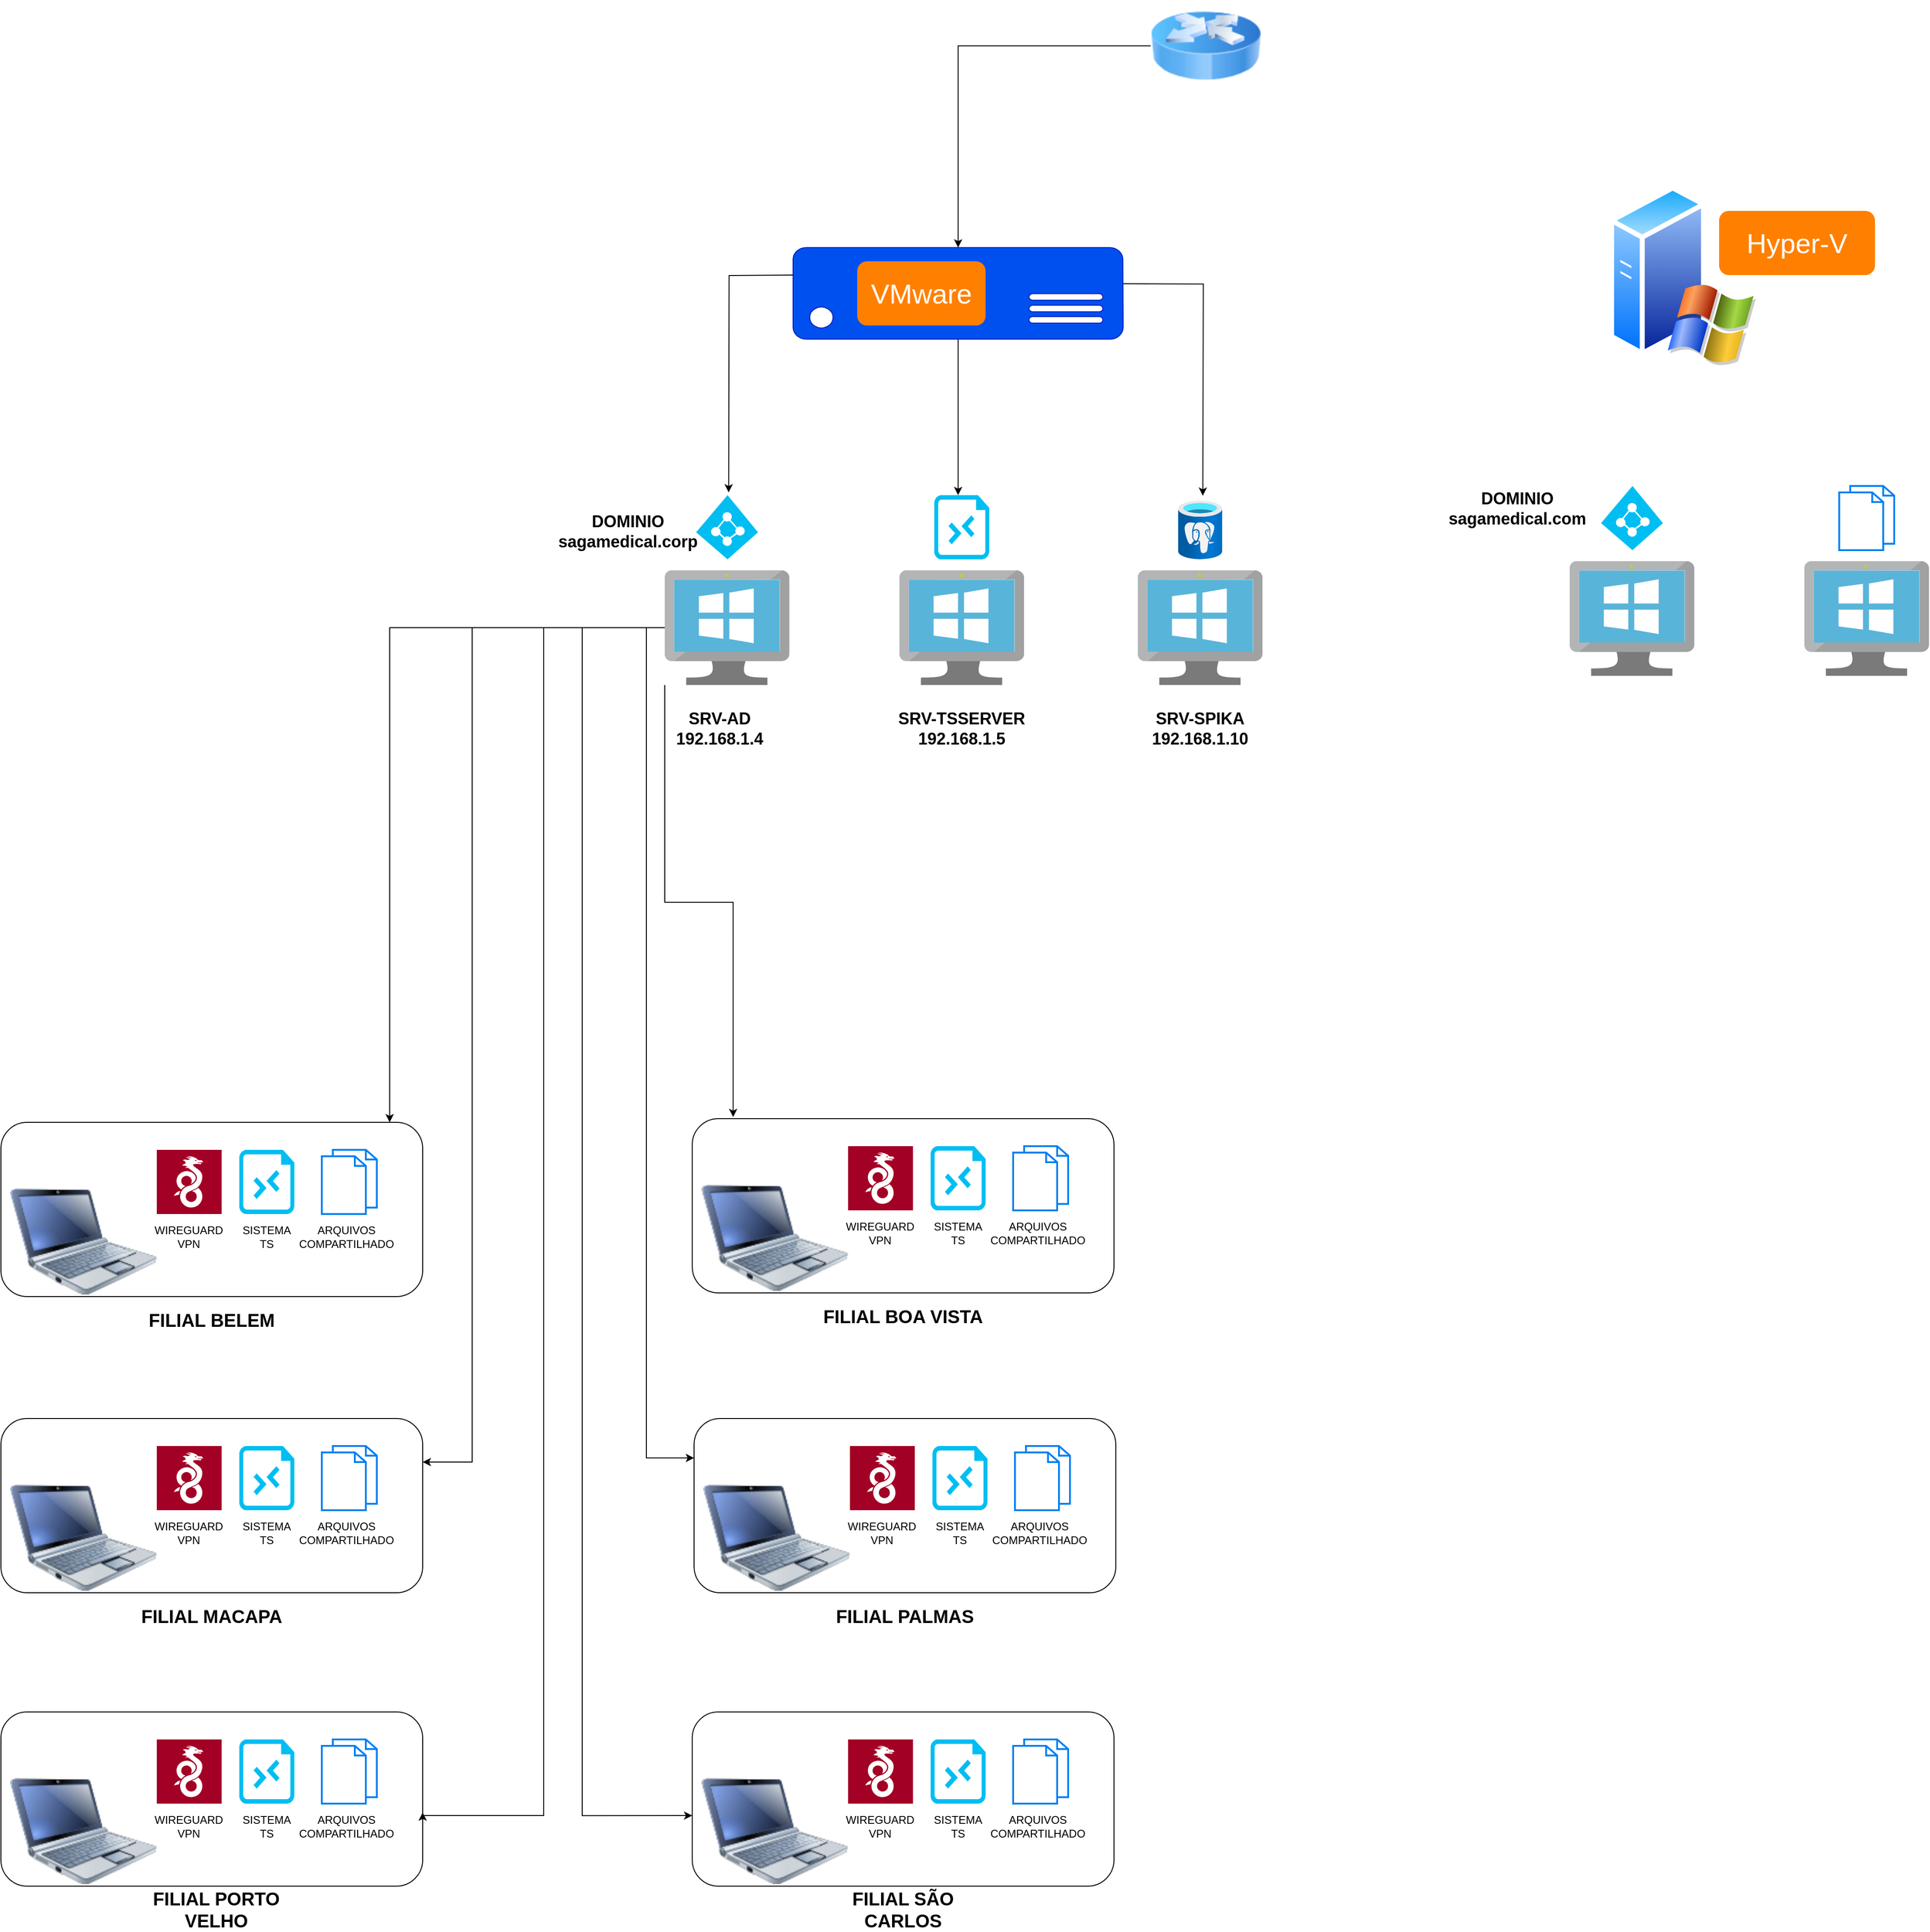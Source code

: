 <mxfile version="26.1.0">
  <diagram name="Página-1" id="3tcIQxDM0alBX7cr8j0G">
    <mxGraphModel dx="4522" dy="1488" grid="1" gridSize="10" guides="1" tooltips="1" connect="1" arrows="1" fold="1" page="1" pageScale="1" pageWidth="827" pageHeight="1169" math="0" shadow="0">
      <root>
        <mxCell id="0" />
        <mxCell id="1" parent="0" />
        <mxCell id="NcCGQC2xSOGMmhSv-ju0-1" value="" style="image;html=1;image=img/lib/clip_art/networking/Router_Icon_128x128.png" vertex="1" parent="1">
          <mxGeometry x="370" y="20" width="120" height="100" as="geometry" />
        </mxCell>
        <mxCell id="NcCGQC2xSOGMmhSv-ju0-30" style="edgeStyle=orthogonalEdgeStyle;rounded=0;orthogonalLoop=1;jettySize=auto;html=1;" edge="1" parent="1" source="NcCGQC2xSOGMmhSv-ju0-2" target="NcCGQC2xSOGMmhSv-ju0-16">
          <mxGeometry relative="1" as="geometry">
            <Array as="points">
              <mxPoint x="160" y="510" />
              <mxPoint x="160" y="510" />
            </Array>
          </mxGeometry>
        </mxCell>
        <mxCell id="NcCGQC2xSOGMmhSv-ju0-2" value="" style="verticalLabelPosition=bottom;html=1;verticalAlign=top;align=center;strokeColor=#001DBC;fillColor=#0050ef;shape=mxgraph.azure.server;fontColor=#ffffff;" vertex="1" parent="1">
          <mxGeometry x="-20" y="290" width="360" height="100" as="geometry" />
        </mxCell>
        <mxCell id="NcCGQC2xSOGMmhSv-ju0-3" value="" style="image;aspect=fixed;perimeter=ellipsePerimeter;html=1;align=center;shadow=0;dashed=0;spacingTop=3;image=img/lib/active_directory/windows_server_2.svg;" vertex="1" parent="1">
          <mxGeometry x="870" y="220" width="160" height="200" as="geometry" />
        </mxCell>
        <mxCell id="NcCGQC2xSOGMmhSv-ju0-4" value="" style="rounded=1;whiteSpace=wrap;html=1;fillColor=#FF8000;strokeColor=none;" vertex="1" parent="1">
          <mxGeometry x="50" y="305" width="140" height="70" as="geometry" />
        </mxCell>
        <mxCell id="NcCGQC2xSOGMmhSv-ju0-5" value="VMware" style="text;html=1;align=center;verticalAlign=middle;whiteSpace=wrap;rounded=0;fontSize=30;fontColor=#FFFFFF;" vertex="1" parent="1">
          <mxGeometry x="90" y="325" width="60" height="30" as="geometry" />
        </mxCell>
        <mxCell id="NcCGQC2xSOGMmhSv-ju0-9" value="" style="rounded=1;whiteSpace=wrap;html=1;fillColor=#FF8000;strokeColor=none;" vertex="1" parent="1">
          <mxGeometry x="990" y="250" width="170" height="70" as="geometry" />
        </mxCell>
        <mxCell id="NcCGQC2xSOGMmhSv-ju0-10" value="Hyper-V" style="text;html=1;align=center;verticalAlign=middle;whiteSpace=wrap;rounded=0;fontSize=30;fontColor=#FFFFFF;" vertex="1" parent="1">
          <mxGeometry x="1010" y="270" width="130" height="30" as="geometry" />
        </mxCell>
        <mxCell id="NcCGQC2xSOGMmhSv-ju0-22" value="" style="group" vertex="1" connectable="0" parent="1">
          <mxGeometry x="-160" y="560" width="135.96" height="207.08" as="geometry" />
        </mxCell>
        <mxCell id="NcCGQC2xSOGMmhSv-ju0-6" value="" style="image;sketch=0;aspect=fixed;html=1;points=[];align=center;fontSize=12;image=img/lib/mscae/VirtualMachineWindows.svg;" vertex="1" parent="NcCGQC2xSOGMmhSv-ju0-22">
          <mxGeometry y="82" width="135.96" height="125.08" as="geometry" />
        </mxCell>
        <mxCell id="NcCGQC2xSOGMmhSv-ju0-13" value="" style="verticalLabelPosition=bottom;html=1;verticalAlign=top;align=center;strokeColor=none;fillColor=#00BEF2;shape=mxgraph.azure.azure_active_directory;" vertex="1" parent="NcCGQC2xSOGMmhSv-ju0-22">
          <mxGeometry x="34.23" width="67.5" height="70" as="geometry" />
        </mxCell>
        <mxCell id="NcCGQC2xSOGMmhSv-ju0-23" value="" style="group" vertex="1" connectable="0" parent="1">
          <mxGeometry x="96" y="560" width="135.96" height="207.08" as="geometry" />
        </mxCell>
        <mxCell id="NcCGQC2xSOGMmhSv-ju0-16" value="" style="verticalLabelPosition=bottom;html=1;verticalAlign=top;align=center;strokeColor=none;fillColor=#00BEF2;shape=mxgraph.azure.rdp_remoting_file;pointerEvents=1;" vertex="1" parent="NcCGQC2xSOGMmhSv-ju0-23">
          <mxGeometry x="37.98" width="60" height="70" as="geometry" />
        </mxCell>
        <mxCell id="NcCGQC2xSOGMmhSv-ju0-19" value="" style="image;sketch=0;aspect=fixed;html=1;points=[];align=center;fontSize=12;image=img/lib/mscae/VirtualMachineWindows.svg;" vertex="1" parent="NcCGQC2xSOGMmhSv-ju0-23">
          <mxGeometry y="82" width="135.96" height="125.08" as="geometry" />
        </mxCell>
        <mxCell id="NcCGQC2xSOGMmhSv-ju0-24" value="" style="group" vertex="1" connectable="0" parent="1">
          <mxGeometry x="356" y="566" width="135.96" height="201.08" as="geometry" />
        </mxCell>
        <mxCell id="NcCGQC2xSOGMmhSv-ju0-17" value="" style="image;aspect=fixed;html=1;points=[];align=center;fontSize=12;image=img/lib/azure2/databases/Azure_Database_PostgreSQL_Server.svg;" vertex="1" parent="NcCGQC2xSOGMmhSv-ju0-24">
          <mxGeometry x="43.98" width="48" height="64" as="geometry" />
        </mxCell>
        <mxCell id="NcCGQC2xSOGMmhSv-ju0-20" value="" style="image;sketch=0;aspect=fixed;html=1;points=[];align=center;fontSize=12;image=img/lib/mscae/VirtualMachineWindows.svg;" vertex="1" parent="NcCGQC2xSOGMmhSv-ju0-24">
          <mxGeometry y="76" width="135.96" height="125.08" as="geometry" />
        </mxCell>
        <mxCell id="NcCGQC2xSOGMmhSv-ju0-28" style="edgeStyle=orthogonalEdgeStyle;rounded=0;orthogonalLoop=1;jettySize=auto;html=1;entryX=0.5;entryY=0;entryDx=0;entryDy=0;entryPerimeter=0;" edge="1" parent="1" source="NcCGQC2xSOGMmhSv-ju0-1" target="NcCGQC2xSOGMmhSv-ju0-2">
          <mxGeometry relative="1" as="geometry" />
        </mxCell>
        <mxCell id="NcCGQC2xSOGMmhSv-ju0-29" style="edgeStyle=orthogonalEdgeStyle;rounded=0;orthogonalLoop=1;jettySize=auto;html=1;entryX=0.526;entryY=0.243;entryDx=0;entryDy=0;entryPerimeter=0;" edge="1" parent="1">
          <mxGeometry relative="1" as="geometry">
            <mxPoint x="-20" y="320" as="sourcePoint" />
            <mxPoint x="-90.265" y="557.01" as="targetPoint" />
          </mxGeometry>
        </mxCell>
        <mxCell id="NcCGQC2xSOGMmhSv-ju0-31" style="edgeStyle=orthogonalEdgeStyle;rounded=0;orthogonalLoop=1;jettySize=auto;html=1;entryX=0.56;entryY=0.083;entryDx=0;entryDy=0;entryPerimeter=0;" edge="1" parent="1">
          <mxGeometry relative="1" as="geometry">
            <mxPoint x="340" y="329.34" as="sourcePoint" />
            <mxPoint x="426.86" y="560.652" as="targetPoint" />
          </mxGeometry>
        </mxCell>
        <mxCell id="NcCGQC2xSOGMmhSv-ju0-34" value="" style="group" vertex="1" connectable="0" parent="1">
          <mxGeometry x="827" y="550" width="135.96" height="207.08" as="geometry" />
        </mxCell>
        <mxCell id="NcCGQC2xSOGMmhSv-ju0-35" value="" style="image;sketch=0;aspect=fixed;html=1;points=[];align=center;fontSize=12;image=img/lib/mscae/VirtualMachineWindows.svg;" vertex="1" parent="NcCGQC2xSOGMmhSv-ju0-34">
          <mxGeometry y="82" width="135.96" height="125.08" as="geometry" />
        </mxCell>
        <mxCell id="NcCGQC2xSOGMmhSv-ju0-36" value="" style="verticalLabelPosition=bottom;html=1;verticalAlign=top;align=center;strokeColor=none;fillColor=#00BEF2;shape=mxgraph.azure.azure_active_directory;" vertex="1" parent="NcCGQC2xSOGMmhSv-ju0-34">
          <mxGeometry x="34.23" width="67.5" height="70" as="geometry" />
        </mxCell>
        <mxCell id="NcCGQC2xSOGMmhSv-ju0-39" value="" style="image;sketch=0;aspect=fixed;html=1;points=[];align=center;fontSize=12;image=img/lib/mscae/VirtualMachineWindows.svg;" vertex="1" parent="1">
          <mxGeometry x="1083" y="632" width="135.96" height="125.08" as="geometry" />
        </mxCell>
        <mxCell id="NcCGQC2xSOGMmhSv-ju0-40" value="" style="html=1;verticalLabelPosition=bottom;align=center;labelBackgroundColor=#ffffff;verticalAlign=top;strokeWidth=2;strokeColor=#0080F0;shadow=0;dashed=0;shape=mxgraph.ios7.icons.documents;" vertex="1" parent="1">
          <mxGeometry x="1120.98" y="550" width="60" height="70" as="geometry" />
        </mxCell>
        <mxCell id="NcCGQC2xSOGMmhSv-ju0-45" value="" style="group" vertex="1" connectable="0" parent="1">
          <mxGeometry x="-884" y="1244" width="460" height="230" as="geometry" />
        </mxCell>
        <mxCell id="NcCGQC2xSOGMmhSv-ju0-32" value="" style="rounded=1;whiteSpace=wrap;html=1;" vertex="1" parent="NcCGQC2xSOGMmhSv-ju0-45">
          <mxGeometry width="460" height="190" as="geometry" />
        </mxCell>
        <mxCell id="NcCGQC2xSOGMmhSv-ju0-21" value="" style="verticalLabelPosition=bottom;html=1;verticalAlign=top;align=center;strokeColor=none;fillColor=#00BEF2;shape=mxgraph.azure.rdp_remoting_file;pointerEvents=1;" vertex="1" parent="NcCGQC2xSOGMmhSv-ju0-45">
          <mxGeometry x="260" y="30" width="60" height="70" as="geometry" />
        </mxCell>
        <mxCell id="NcCGQC2xSOGMmhSv-ju0-18" value="" style="image;html=1;image=img/lib/clip_art/computers/Netbook_128x128.png" vertex="1" parent="NcCGQC2xSOGMmhSv-ju0-45">
          <mxGeometry x="10" y="40" width="160" height="180" as="geometry" />
        </mxCell>
        <mxCell id="NcCGQC2xSOGMmhSv-ju0-15" value="" style="sketch=0;pointerEvents=1;shadow=0;dashed=0;html=1;strokeColor=#6F0000;fillColor=#a20025;labelPosition=center;verticalLabelPosition=bottom;verticalAlign=top;align=center;outlineConnect=0;shape=mxgraph.veeam2.wireguard;fontColor=#ffffff;" vertex="1" parent="NcCGQC2xSOGMmhSv-ju0-45">
          <mxGeometry x="170" y="30" width="70.75" height="70" as="geometry" />
        </mxCell>
        <mxCell id="NcCGQC2xSOGMmhSv-ju0-33" value="" style="html=1;verticalLabelPosition=bottom;align=center;labelBackgroundColor=#ffffff;verticalAlign=top;strokeWidth=2;strokeColor=#0080F0;shadow=0;dashed=0;shape=mxgraph.ios7.icons.documents;" vertex="1" parent="NcCGQC2xSOGMmhSv-ju0-45">
          <mxGeometry x="350" y="30" width="60" height="70" as="geometry" />
        </mxCell>
        <mxCell id="NcCGQC2xSOGMmhSv-ju0-41" value="WIREGUARD&lt;div&gt;VPN&lt;/div&gt;" style="text;html=1;align=center;verticalAlign=middle;whiteSpace=wrap;rounded=0;" vertex="1" parent="NcCGQC2xSOGMmhSv-ju0-45">
          <mxGeometry x="175.37" y="110" width="60" height="30" as="geometry" />
        </mxCell>
        <mxCell id="NcCGQC2xSOGMmhSv-ju0-42" value="SISTEMA&lt;div&gt;TS&lt;/div&gt;" style="text;html=1;align=center;verticalAlign=middle;whiteSpace=wrap;rounded=0;" vertex="1" parent="NcCGQC2xSOGMmhSv-ju0-45">
          <mxGeometry x="260" y="110" width="60" height="30" as="geometry" />
        </mxCell>
        <mxCell id="NcCGQC2xSOGMmhSv-ju0-43" value="ARQUIVOS&lt;div&gt;COMPARTILHADO&lt;/div&gt;" style="text;html=1;align=center;verticalAlign=middle;whiteSpace=wrap;rounded=0;" vertex="1" parent="NcCGQC2xSOGMmhSv-ju0-45">
          <mxGeometry x="347" y="110" width="60" height="30" as="geometry" />
        </mxCell>
        <mxCell id="NcCGQC2xSOGMmhSv-ju0-44" value="FILIAL BELEM" style="text;html=1;align=center;verticalAlign=middle;whiteSpace=wrap;rounded=0;fontSize=20;fontStyle=1" vertex="1" parent="NcCGQC2xSOGMmhSv-ju0-45">
          <mxGeometry x="130" y="200" width="200" height="30" as="geometry" />
        </mxCell>
        <mxCell id="NcCGQC2xSOGMmhSv-ju0-46" value="" style="group" vertex="1" connectable="0" parent="1">
          <mxGeometry x="-130" y="1240" width="460" height="230" as="geometry" />
        </mxCell>
        <mxCell id="NcCGQC2xSOGMmhSv-ju0-47" value="" style="rounded=1;whiteSpace=wrap;html=1;" vertex="1" parent="NcCGQC2xSOGMmhSv-ju0-46">
          <mxGeometry width="460" height="190" as="geometry" />
        </mxCell>
        <mxCell id="NcCGQC2xSOGMmhSv-ju0-48" value="" style="verticalLabelPosition=bottom;html=1;verticalAlign=top;align=center;strokeColor=none;fillColor=#00BEF2;shape=mxgraph.azure.rdp_remoting_file;pointerEvents=1;" vertex="1" parent="NcCGQC2xSOGMmhSv-ju0-46">
          <mxGeometry x="260" y="30" width="60" height="70" as="geometry" />
        </mxCell>
        <mxCell id="NcCGQC2xSOGMmhSv-ju0-49" value="" style="image;html=1;image=img/lib/clip_art/computers/Netbook_128x128.png" vertex="1" parent="NcCGQC2xSOGMmhSv-ju0-46">
          <mxGeometry x="10" y="40" width="160" height="180" as="geometry" />
        </mxCell>
        <mxCell id="NcCGQC2xSOGMmhSv-ju0-50" value="" style="sketch=0;pointerEvents=1;shadow=0;dashed=0;html=1;strokeColor=#6F0000;fillColor=#a20025;labelPosition=center;verticalLabelPosition=bottom;verticalAlign=top;align=center;outlineConnect=0;shape=mxgraph.veeam2.wireguard;fontColor=#ffffff;" vertex="1" parent="NcCGQC2xSOGMmhSv-ju0-46">
          <mxGeometry x="170" y="30" width="70.75" height="70" as="geometry" />
        </mxCell>
        <mxCell id="NcCGQC2xSOGMmhSv-ju0-51" value="" style="html=1;verticalLabelPosition=bottom;align=center;labelBackgroundColor=#ffffff;verticalAlign=top;strokeWidth=2;strokeColor=#0080F0;shadow=0;dashed=0;shape=mxgraph.ios7.icons.documents;" vertex="1" parent="NcCGQC2xSOGMmhSv-ju0-46">
          <mxGeometry x="350" y="30" width="60" height="70" as="geometry" />
        </mxCell>
        <mxCell id="NcCGQC2xSOGMmhSv-ju0-52" value="WIREGUARD&lt;div&gt;VPN&lt;/div&gt;" style="text;html=1;align=center;verticalAlign=middle;whiteSpace=wrap;rounded=0;" vertex="1" parent="NcCGQC2xSOGMmhSv-ju0-46">
          <mxGeometry x="175.37" y="110" width="60" height="30" as="geometry" />
        </mxCell>
        <mxCell id="NcCGQC2xSOGMmhSv-ju0-53" value="SISTEMA&lt;div&gt;TS&lt;/div&gt;" style="text;html=1;align=center;verticalAlign=middle;whiteSpace=wrap;rounded=0;" vertex="1" parent="NcCGQC2xSOGMmhSv-ju0-46">
          <mxGeometry x="260" y="110" width="60" height="30" as="geometry" />
        </mxCell>
        <mxCell id="NcCGQC2xSOGMmhSv-ju0-54" value="ARQUIVOS&lt;div&gt;COMPARTILHADO&lt;/div&gt;" style="text;html=1;align=center;verticalAlign=middle;whiteSpace=wrap;rounded=0;" vertex="1" parent="NcCGQC2xSOGMmhSv-ju0-46">
          <mxGeometry x="347" y="110" width="60" height="30" as="geometry" />
        </mxCell>
        <mxCell id="NcCGQC2xSOGMmhSv-ju0-55" value="FILIAL BOA VISTA" style="text;html=1;align=center;verticalAlign=middle;whiteSpace=wrap;rounded=0;fontSize=20;fontStyle=1" vertex="1" parent="NcCGQC2xSOGMmhSv-ju0-46">
          <mxGeometry x="130" y="200" width="200" height="30" as="geometry" />
        </mxCell>
        <mxCell id="NcCGQC2xSOGMmhSv-ju0-57" value="" style="group" vertex="1" connectable="0" parent="1">
          <mxGeometry x="-884" y="1567" width="460" height="230" as="geometry" />
        </mxCell>
        <mxCell id="NcCGQC2xSOGMmhSv-ju0-58" value="" style="rounded=1;whiteSpace=wrap;html=1;" vertex="1" parent="NcCGQC2xSOGMmhSv-ju0-57">
          <mxGeometry width="460" height="190" as="geometry" />
        </mxCell>
        <mxCell id="NcCGQC2xSOGMmhSv-ju0-59" value="" style="verticalLabelPosition=bottom;html=1;verticalAlign=top;align=center;strokeColor=none;fillColor=#00BEF2;shape=mxgraph.azure.rdp_remoting_file;pointerEvents=1;" vertex="1" parent="NcCGQC2xSOGMmhSv-ju0-57">
          <mxGeometry x="260" y="30" width="60" height="70" as="geometry" />
        </mxCell>
        <mxCell id="NcCGQC2xSOGMmhSv-ju0-60" value="" style="image;html=1;image=img/lib/clip_art/computers/Netbook_128x128.png" vertex="1" parent="NcCGQC2xSOGMmhSv-ju0-57">
          <mxGeometry x="10" y="40" width="160" height="180" as="geometry" />
        </mxCell>
        <mxCell id="NcCGQC2xSOGMmhSv-ju0-61" value="" style="sketch=0;pointerEvents=1;shadow=0;dashed=0;html=1;strokeColor=#6F0000;fillColor=#a20025;labelPosition=center;verticalLabelPosition=bottom;verticalAlign=top;align=center;outlineConnect=0;shape=mxgraph.veeam2.wireguard;fontColor=#ffffff;" vertex="1" parent="NcCGQC2xSOGMmhSv-ju0-57">
          <mxGeometry x="170" y="30" width="70.75" height="70" as="geometry" />
        </mxCell>
        <mxCell id="NcCGQC2xSOGMmhSv-ju0-62" value="" style="html=1;verticalLabelPosition=bottom;align=center;labelBackgroundColor=#ffffff;verticalAlign=top;strokeWidth=2;strokeColor=#0080F0;shadow=0;dashed=0;shape=mxgraph.ios7.icons.documents;" vertex="1" parent="NcCGQC2xSOGMmhSv-ju0-57">
          <mxGeometry x="350" y="30" width="60" height="70" as="geometry" />
        </mxCell>
        <mxCell id="NcCGQC2xSOGMmhSv-ju0-63" value="WIREGUARD&lt;div&gt;VPN&lt;/div&gt;" style="text;html=1;align=center;verticalAlign=middle;whiteSpace=wrap;rounded=0;" vertex="1" parent="NcCGQC2xSOGMmhSv-ju0-57">
          <mxGeometry x="175.37" y="110" width="60" height="30" as="geometry" />
        </mxCell>
        <mxCell id="NcCGQC2xSOGMmhSv-ju0-64" value="SISTEMA&lt;div&gt;TS&lt;/div&gt;" style="text;html=1;align=center;verticalAlign=middle;whiteSpace=wrap;rounded=0;" vertex="1" parent="NcCGQC2xSOGMmhSv-ju0-57">
          <mxGeometry x="260" y="110" width="60" height="30" as="geometry" />
        </mxCell>
        <mxCell id="NcCGQC2xSOGMmhSv-ju0-65" value="ARQUIVOS&lt;div&gt;COMPARTILHADO&lt;/div&gt;" style="text;html=1;align=center;verticalAlign=middle;whiteSpace=wrap;rounded=0;" vertex="1" parent="NcCGQC2xSOGMmhSv-ju0-57">
          <mxGeometry x="347" y="110" width="60" height="30" as="geometry" />
        </mxCell>
        <mxCell id="NcCGQC2xSOGMmhSv-ju0-66" value="FILIAL MACAPA" style="text;html=1;align=center;verticalAlign=middle;whiteSpace=wrap;rounded=0;fontSize=20;fontStyle=1" vertex="1" parent="NcCGQC2xSOGMmhSv-ju0-57">
          <mxGeometry x="130" y="200" width="200" height="30" as="geometry" />
        </mxCell>
        <mxCell id="NcCGQC2xSOGMmhSv-ju0-67" value="" style="group" vertex="1" connectable="0" parent="1">
          <mxGeometry x="-128" y="1567" width="460" height="230" as="geometry" />
        </mxCell>
        <mxCell id="NcCGQC2xSOGMmhSv-ju0-68" value="" style="rounded=1;whiteSpace=wrap;html=1;" vertex="1" parent="NcCGQC2xSOGMmhSv-ju0-67">
          <mxGeometry width="460" height="190" as="geometry" />
        </mxCell>
        <mxCell id="NcCGQC2xSOGMmhSv-ju0-69" value="" style="verticalLabelPosition=bottom;html=1;verticalAlign=top;align=center;strokeColor=none;fillColor=#00BEF2;shape=mxgraph.azure.rdp_remoting_file;pointerEvents=1;" vertex="1" parent="NcCGQC2xSOGMmhSv-ju0-67">
          <mxGeometry x="260" y="30" width="60" height="70" as="geometry" />
        </mxCell>
        <mxCell id="NcCGQC2xSOGMmhSv-ju0-70" value="" style="image;html=1;image=img/lib/clip_art/computers/Netbook_128x128.png" vertex="1" parent="NcCGQC2xSOGMmhSv-ju0-67">
          <mxGeometry x="10" y="40" width="160" height="180" as="geometry" />
        </mxCell>
        <mxCell id="NcCGQC2xSOGMmhSv-ju0-71" value="" style="sketch=0;pointerEvents=1;shadow=0;dashed=0;html=1;strokeColor=#6F0000;fillColor=#a20025;labelPosition=center;verticalLabelPosition=bottom;verticalAlign=top;align=center;outlineConnect=0;shape=mxgraph.veeam2.wireguard;fontColor=#ffffff;" vertex="1" parent="NcCGQC2xSOGMmhSv-ju0-67">
          <mxGeometry x="170" y="30" width="70.75" height="70" as="geometry" />
        </mxCell>
        <mxCell id="NcCGQC2xSOGMmhSv-ju0-72" value="" style="html=1;verticalLabelPosition=bottom;align=center;labelBackgroundColor=#ffffff;verticalAlign=top;strokeWidth=2;strokeColor=#0080F0;shadow=0;dashed=0;shape=mxgraph.ios7.icons.documents;" vertex="1" parent="NcCGQC2xSOGMmhSv-ju0-67">
          <mxGeometry x="350" y="30" width="60" height="70" as="geometry" />
        </mxCell>
        <mxCell id="NcCGQC2xSOGMmhSv-ju0-73" value="WIREGUARD&lt;div&gt;VPN&lt;/div&gt;" style="text;html=1;align=center;verticalAlign=middle;whiteSpace=wrap;rounded=0;" vertex="1" parent="NcCGQC2xSOGMmhSv-ju0-67">
          <mxGeometry x="175.37" y="110" width="60" height="30" as="geometry" />
        </mxCell>
        <mxCell id="NcCGQC2xSOGMmhSv-ju0-74" value="SISTEMA&lt;div&gt;TS&lt;/div&gt;" style="text;html=1;align=center;verticalAlign=middle;whiteSpace=wrap;rounded=0;" vertex="1" parent="NcCGQC2xSOGMmhSv-ju0-67">
          <mxGeometry x="260" y="110" width="60" height="30" as="geometry" />
        </mxCell>
        <mxCell id="NcCGQC2xSOGMmhSv-ju0-75" value="ARQUIVOS&lt;div&gt;COMPARTILHADO&lt;/div&gt;" style="text;html=1;align=center;verticalAlign=middle;whiteSpace=wrap;rounded=0;" vertex="1" parent="NcCGQC2xSOGMmhSv-ju0-67">
          <mxGeometry x="347" y="110" width="60" height="30" as="geometry" />
        </mxCell>
        <mxCell id="NcCGQC2xSOGMmhSv-ju0-76" value="FILIAL PALMAS" style="text;html=1;align=center;verticalAlign=middle;whiteSpace=wrap;rounded=0;fontSize=20;fontStyle=1" vertex="1" parent="NcCGQC2xSOGMmhSv-ju0-67">
          <mxGeometry x="130" y="200" width="200" height="30" as="geometry" />
        </mxCell>
        <mxCell id="NcCGQC2xSOGMmhSv-ju0-77" value="" style="group" vertex="1" connectable="0" parent="1">
          <mxGeometry x="-884" y="1887" width="460" height="230" as="geometry" />
        </mxCell>
        <mxCell id="NcCGQC2xSOGMmhSv-ju0-78" value="" style="rounded=1;whiteSpace=wrap;html=1;" vertex="1" parent="NcCGQC2xSOGMmhSv-ju0-77">
          <mxGeometry width="460" height="190" as="geometry" />
        </mxCell>
        <mxCell id="NcCGQC2xSOGMmhSv-ju0-79" value="" style="verticalLabelPosition=bottom;html=1;verticalAlign=top;align=center;strokeColor=none;fillColor=#00BEF2;shape=mxgraph.azure.rdp_remoting_file;pointerEvents=1;" vertex="1" parent="NcCGQC2xSOGMmhSv-ju0-77">
          <mxGeometry x="260" y="30" width="60" height="70" as="geometry" />
        </mxCell>
        <mxCell id="NcCGQC2xSOGMmhSv-ju0-80" value="" style="image;html=1;image=img/lib/clip_art/computers/Netbook_128x128.png" vertex="1" parent="NcCGQC2xSOGMmhSv-ju0-77">
          <mxGeometry x="10" y="40" width="160" height="180" as="geometry" />
        </mxCell>
        <mxCell id="NcCGQC2xSOGMmhSv-ju0-81" value="" style="sketch=0;pointerEvents=1;shadow=0;dashed=0;html=1;strokeColor=#6F0000;fillColor=#a20025;labelPosition=center;verticalLabelPosition=bottom;verticalAlign=top;align=center;outlineConnect=0;shape=mxgraph.veeam2.wireguard;fontColor=#ffffff;" vertex="1" parent="NcCGQC2xSOGMmhSv-ju0-77">
          <mxGeometry x="170" y="30" width="70.75" height="70" as="geometry" />
        </mxCell>
        <mxCell id="NcCGQC2xSOGMmhSv-ju0-82" value="" style="html=1;verticalLabelPosition=bottom;align=center;labelBackgroundColor=#ffffff;verticalAlign=top;strokeWidth=2;strokeColor=#0080F0;shadow=0;dashed=0;shape=mxgraph.ios7.icons.documents;" vertex="1" parent="NcCGQC2xSOGMmhSv-ju0-77">
          <mxGeometry x="350" y="30" width="60" height="70" as="geometry" />
        </mxCell>
        <mxCell id="NcCGQC2xSOGMmhSv-ju0-83" value="WIREGUARD&lt;div&gt;VPN&lt;/div&gt;" style="text;html=1;align=center;verticalAlign=middle;whiteSpace=wrap;rounded=0;" vertex="1" parent="NcCGQC2xSOGMmhSv-ju0-77">
          <mxGeometry x="175.37" y="110" width="60" height="30" as="geometry" />
        </mxCell>
        <mxCell id="NcCGQC2xSOGMmhSv-ju0-84" value="SISTEMA&lt;div&gt;TS&lt;/div&gt;" style="text;html=1;align=center;verticalAlign=middle;whiteSpace=wrap;rounded=0;" vertex="1" parent="NcCGQC2xSOGMmhSv-ju0-77">
          <mxGeometry x="260" y="110" width="60" height="30" as="geometry" />
        </mxCell>
        <mxCell id="NcCGQC2xSOGMmhSv-ju0-85" value="ARQUIVOS&lt;div&gt;COMPARTILHADO&lt;/div&gt;" style="text;html=1;align=center;verticalAlign=middle;whiteSpace=wrap;rounded=0;" vertex="1" parent="NcCGQC2xSOGMmhSv-ju0-77">
          <mxGeometry x="347" y="110" width="60" height="30" as="geometry" />
        </mxCell>
        <mxCell id="NcCGQC2xSOGMmhSv-ju0-86" value="FILIAL PORTO VELHO" style="text;html=1;align=center;verticalAlign=middle;whiteSpace=wrap;rounded=0;fontSize=20;fontStyle=1" vertex="1" parent="NcCGQC2xSOGMmhSv-ju0-77">
          <mxGeometry x="130" y="200" width="210" height="30" as="geometry" />
        </mxCell>
        <mxCell id="NcCGQC2xSOGMmhSv-ju0-87" value="" style="group" vertex="1" connectable="0" parent="1">
          <mxGeometry x="-130" y="1887" width="460" height="230" as="geometry" />
        </mxCell>
        <mxCell id="NcCGQC2xSOGMmhSv-ju0-88" value="" style="rounded=1;whiteSpace=wrap;html=1;" vertex="1" parent="NcCGQC2xSOGMmhSv-ju0-87">
          <mxGeometry width="460" height="190" as="geometry" />
        </mxCell>
        <mxCell id="NcCGQC2xSOGMmhSv-ju0-89" value="" style="verticalLabelPosition=bottom;html=1;verticalAlign=top;align=center;strokeColor=none;fillColor=#00BEF2;shape=mxgraph.azure.rdp_remoting_file;pointerEvents=1;" vertex="1" parent="NcCGQC2xSOGMmhSv-ju0-87">
          <mxGeometry x="260" y="30" width="60" height="70" as="geometry" />
        </mxCell>
        <mxCell id="NcCGQC2xSOGMmhSv-ju0-90" value="" style="image;html=1;image=img/lib/clip_art/computers/Netbook_128x128.png" vertex="1" parent="NcCGQC2xSOGMmhSv-ju0-87">
          <mxGeometry x="10" y="40" width="160" height="180" as="geometry" />
        </mxCell>
        <mxCell id="NcCGQC2xSOGMmhSv-ju0-91" value="" style="sketch=0;pointerEvents=1;shadow=0;dashed=0;html=1;strokeColor=#6F0000;fillColor=#a20025;labelPosition=center;verticalLabelPosition=bottom;verticalAlign=top;align=center;outlineConnect=0;shape=mxgraph.veeam2.wireguard;fontColor=#ffffff;" vertex="1" parent="NcCGQC2xSOGMmhSv-ju0-87">
          <mxGeometry x="170" y="30" width="70.75" height="70" as="geometry" />
        </mxCell>
        <mxCell id="NcCGQC2xSOGMmhSv-ju0-92" value="" style="html=1;verticalLabelPosition=bottom;align=center;labelBackgroundColor=#ffffff;verticalAlign=top;strokeWidth=2;strokeColor=#0080F0;shadow=0;dashed=0;shape=mxgraph.ios7.icons.documents;" vertex="1" parent="NcCGQC2xSOGMmhSv-ju0-87">
          <mxGeometry x="350" y="30" width="60" height="70" as="geometry" />
        </mxCell>
        <mxCell id="NcCGQC2xSOGMmhSv-ju0-93" value="WIREGUARD&lt;div&gt;VPN&lt;/div&gt;" style="text;html=1;align=center;verticalAlign=middle;whiteSpace=wrap;rounded=0;" vertex="1" parent="NcCGQC2xSOGMmhSv-ju0-87">
          <mxGeometry x="175.37" y="110" width="60" height="30" as="geometry" />
        </mxCell>
        <mxCell id="NcCGQC2xSOGMmhSv-ju0-94" value="SISTEMA&lt;div&gt;TS&lt;/div&gt;" style="text;html=1;align=center;verticalAlign=middle;whiteSpace=wrap;rounded=0;" vertex="1" parent="NcCGQC2xSOGMmhSv-ju0-87">
          <mxGeometry x="260" y="110" width="60" height="30" as="geometry" />
        </mxCell>
        <mxCell id="NcCGQC2xSOGMmhSv-ju0-95" value="ARQUIVOS&lt;div&gt;COMPARTILHADO&lt;/div&gt;" style="text;html=1;align=center;verticalAlign=middle;whiteSpace=wrap;rounded=0;" vertex="1" parent="NcCGQC2xSOGMmhSv-ju0-87">
          <mxGeometry x="347" y="110" width="60" height="30" as="geometry" />
        </mxCell>
        <mxCell id="NcCGQC2xSOGMmhSv-ju0-96" value="FILIAL SÃO CARLOS" style="text;html=1;align=center;verticalAlign=middle;whiteSpace=wrap;rounded=0;fontSize=20;fontStyle=1" vertex="1" parent="NcCGQC2xSOGMmhSv-ju0-87">
          <mxGeometry x="130" y="200" width="200" height="30" as="geometry" />
        </mxCell>
        <mxCell id="NcCGQC2xSOGMmhSv-ju0-97" value="SRV-AD&lt;div&gt;192.168.1.4&lt;/div&gt;" style="text;html=1;align=center;verticalAlign=middle;whiteSpace=wrap;rounded=0;fontSize=18;fontStyle=1" vertex="1" parent="1">
          <mxGeometry x="-130" y="800" width="60" height="30" as="geometry" />
        </mxCell>
        <mxCell id="NcCGQC2xSOGMmhSv-ju0-98" value="SRV-TSSERVER&lt;div&gt;192.168.1.5&lt;/div&gt;" style="text;html=1;align=center;verticalAlign=middle;whiteSpace=wrap;rounded=0;fontSize=18;fontStyle=1" vertex="1" parent="1">
          <mxGeometry x="88.98" y="800" width="150" height="30" as="geometry" />
        </mxCell>
        <mxCell id="NcCGQC2xSOGMmhSv-ju0-99" value="SRV-SPIKA&lt;div&gt;192.168.1.10&lt;/div&gt;" style="text;html=1;align=center;verticalAlign=middle;whiteSpace=wrap;rounded=0;fontSize=18;fontStyle=1" vertex="1" parent="1">
          <mxGeometry x="348.98" y="800" width="150" height="30" as="geometry" />
        </mxCell>
        <mxCell id="NcCGQC2xSOGMmhSv-ju0-100" value="DOMINIO&lt;div&gt;sagamedical.corp&lt;/div&gt;" style="text;html=1;align=center;verticalAlign=middle;whiteSpace=wrap;rounded=0;fontSize=18;fontStyle=1" vertex="1" parent="1">
          <mxGeometry x="-230" y="585" width="60" height="30" as="geometry" />
        </mxCell>
        <mxCell id="NcCGQC2xSOGMmhSv-ju0-101" value="DOMINIO&lt;div&gt;sagamedical.com&lt;/div&gt;" style="text;html=1;align=center;verticalAlign=middle;whiteSpace=wrap;rounded=0;fontSize=18;fontStyle=1" vertex="1" parent="1">
          <mxGeometry x="740" y="560" width="60" height="30" as="geometry" />
        </mxCell>
        <mxCell id="NcCGQC2xSOGMmhSv-ju0-103" style="edgeStyle=orthogonalEdgeStyle;rounded=0;orthogonalLoop=1;jettySize=auto;html=1;entryX=0.097;entryY=-0.009;entryDx=0;entryDy=0;entryPerimeter=0;" edge="1" parent="1" source="NcCGQC2xSOGMmhSv-ju0-6" target="NcCGQC2xSOGMmhSv-ju0-47">
          <mxGeometry relative="1" as="geometry">
            <Array as="points">
              <mxPoint x="-160" y="1004" />
              <mxPoint x="-85" y="1004" />
            </Array>
          </mxGeometry>
        </mxCell>
        <mxCell id="NcCGQC2xSOGMmhSv-ju0-104" style="edgeStyle=orthogonalEdgeStyle;rounded=0;orthogonalLoop=1;jettySize=auto;html=1;entryX=1;entryY=0.25;entryDx=0;entryDy=0;" edge="1" parent="1" source="NcCGQC2xSOGMmhSv-ju0-6" target="NcCGQC2xSOGMmhSv-ju0-58">
          <mxGeometry relative="1" as="geometry">
            <Array as="points">
              <mxPoint x="-370" y="705" />
              <mxPoint x="-370" y="1615" />
            </Array>
          </mxGeometry>
        </mxCell>
        <mxCell id="NcCGQC2xSOGMmhSv-ju0-105" style="edgeStyle=orthogonalEdgeStyle;rounded=0;orthogonalLoop=1;jettySize=auto;html=1;" edge="1" parent="1" source="NcCGQC2xSOGMmhSv-ju0-6">
          <mxGeometry relative="1" as="geometry">
            <mxPoint x="-128" y="1610" as="targetPoint" />
            <Array as="points">
              <mxPoint x="-180" y="705" />
              <mxPoint x="-180" y="1610" />
            </Array>
          </mxGeometry>
        </mxCell>
        <mxCell id="NcCGQC2xSOGMmhSv-ju0-102" style="edgeStyle=orthogonalEdgeStyle;rounded=0;orthogonalLoop=1;jettySize=auto;html=1;" edge="1" parent="1" source="NcCGQC2xSOGMmhSv-ju0-6" target="NcCGQC2xSOGMmhSv-ju0-32">
          <mxGeometry relative="1" as="geometry">
            <mxPoint x="-450" y="1240" as="targetPoint" />
            <Array as="points">
              <mxPoint x="-460" y="705" />
            </Array>
          </mxGeometry>
        </mxCell>
        <mxCell id="NcCGQC2xSOGMmhSv-ju0-106" style="edgeStyle=orthogonalEdgeStyle;rounded=0;orthogonalLoop=1;jettySize=auto;html=1;entryX=1;entryY=0.577;entryDx=0;entryDy=0;entryPerimeter=0;" edge="1" parent="1" source="NcCGQC2xSOGMmhSv-ju0-6" target="NcCGQC2xSOGMmhSv-ju0-78">
          <mxGeometry relative="1" as="geometry">
            <Array as="points">
              <mxPoint x="-292" y="705" />
              <mxPoint x="-292" y="2000" />
              <mxPoint x="-424" y="2000" />
            </Array>
          </mxGeometry>
        </mxCell>
        <mxCell id="NcCGQC2xSOGMmhSv-ju0-107" style="edgeStyle=orthogonalEdgeStyle;rounded=0;orthogonalLoop=1;jettySize=auto;html=1;entryX=0;entryY=0.595;entryDx=0;entryDy=0;entryPerimeter=0;" edge="1" parent="1" source="NcCGQC2xSOGMmhSv-ju0-6" target="NcCGQC2xSOGMmhSv-ju0-88">
          <mxGeometry relative="1" as="geometry">
            <Array as="points">
              <mxPoint x="-250" y="705" />
              <mxPoint x="-250" y="2000" />
            </Array>
          </mxGeometry>
        </mxCell>
      </root>
    </mxGraphModel>
  </diagram>
</mxfile>
